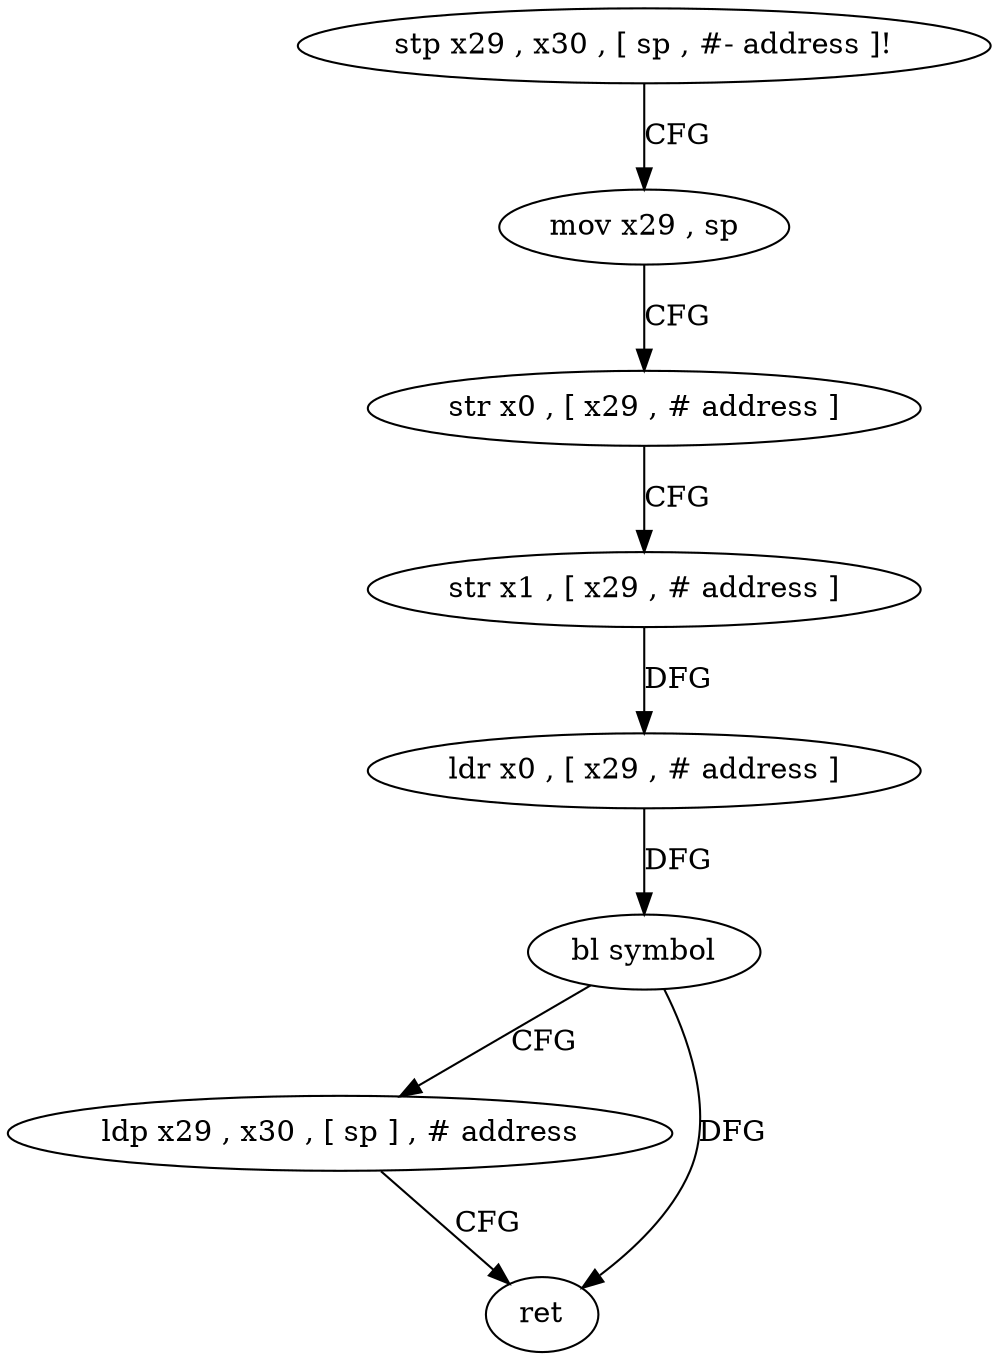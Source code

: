 digraph "func" {
"95584" [label = "stp x29 , x30 , [ sp , #- address ]!" ]
"95588" [label = "mov x29 , sp" ]
"95592" [label = "str x0 , [ x29 , # address ]" ]
"95596" [label = "str x1 , [ x29 , # address ]" ]
"95600" [label = "ldr x0 , [ x29 , # address ]" ]
"95604" [label = "bl symbol" ]
"95608" [label = "ldp x29 , x30 , [ sp ] , # address" ]
"95612" [label = "ret" ]
"95584" -> "95588" [ label = "CFG" ]
"95588" -> "95592" [ label = "CFG" ]
"95592" -> "95596" [ label = "CFG" ]
"95596" -> "95600" [ label = "DFG" ]
"95600" -> "95604" [ label = "DFG" ]
"95604" -> "95608" [ label = "CFG" ]
"95604" -> "95612" [ label = "DFG" ]
"95608" -> "95612" [ label = "CFG" ]
}
